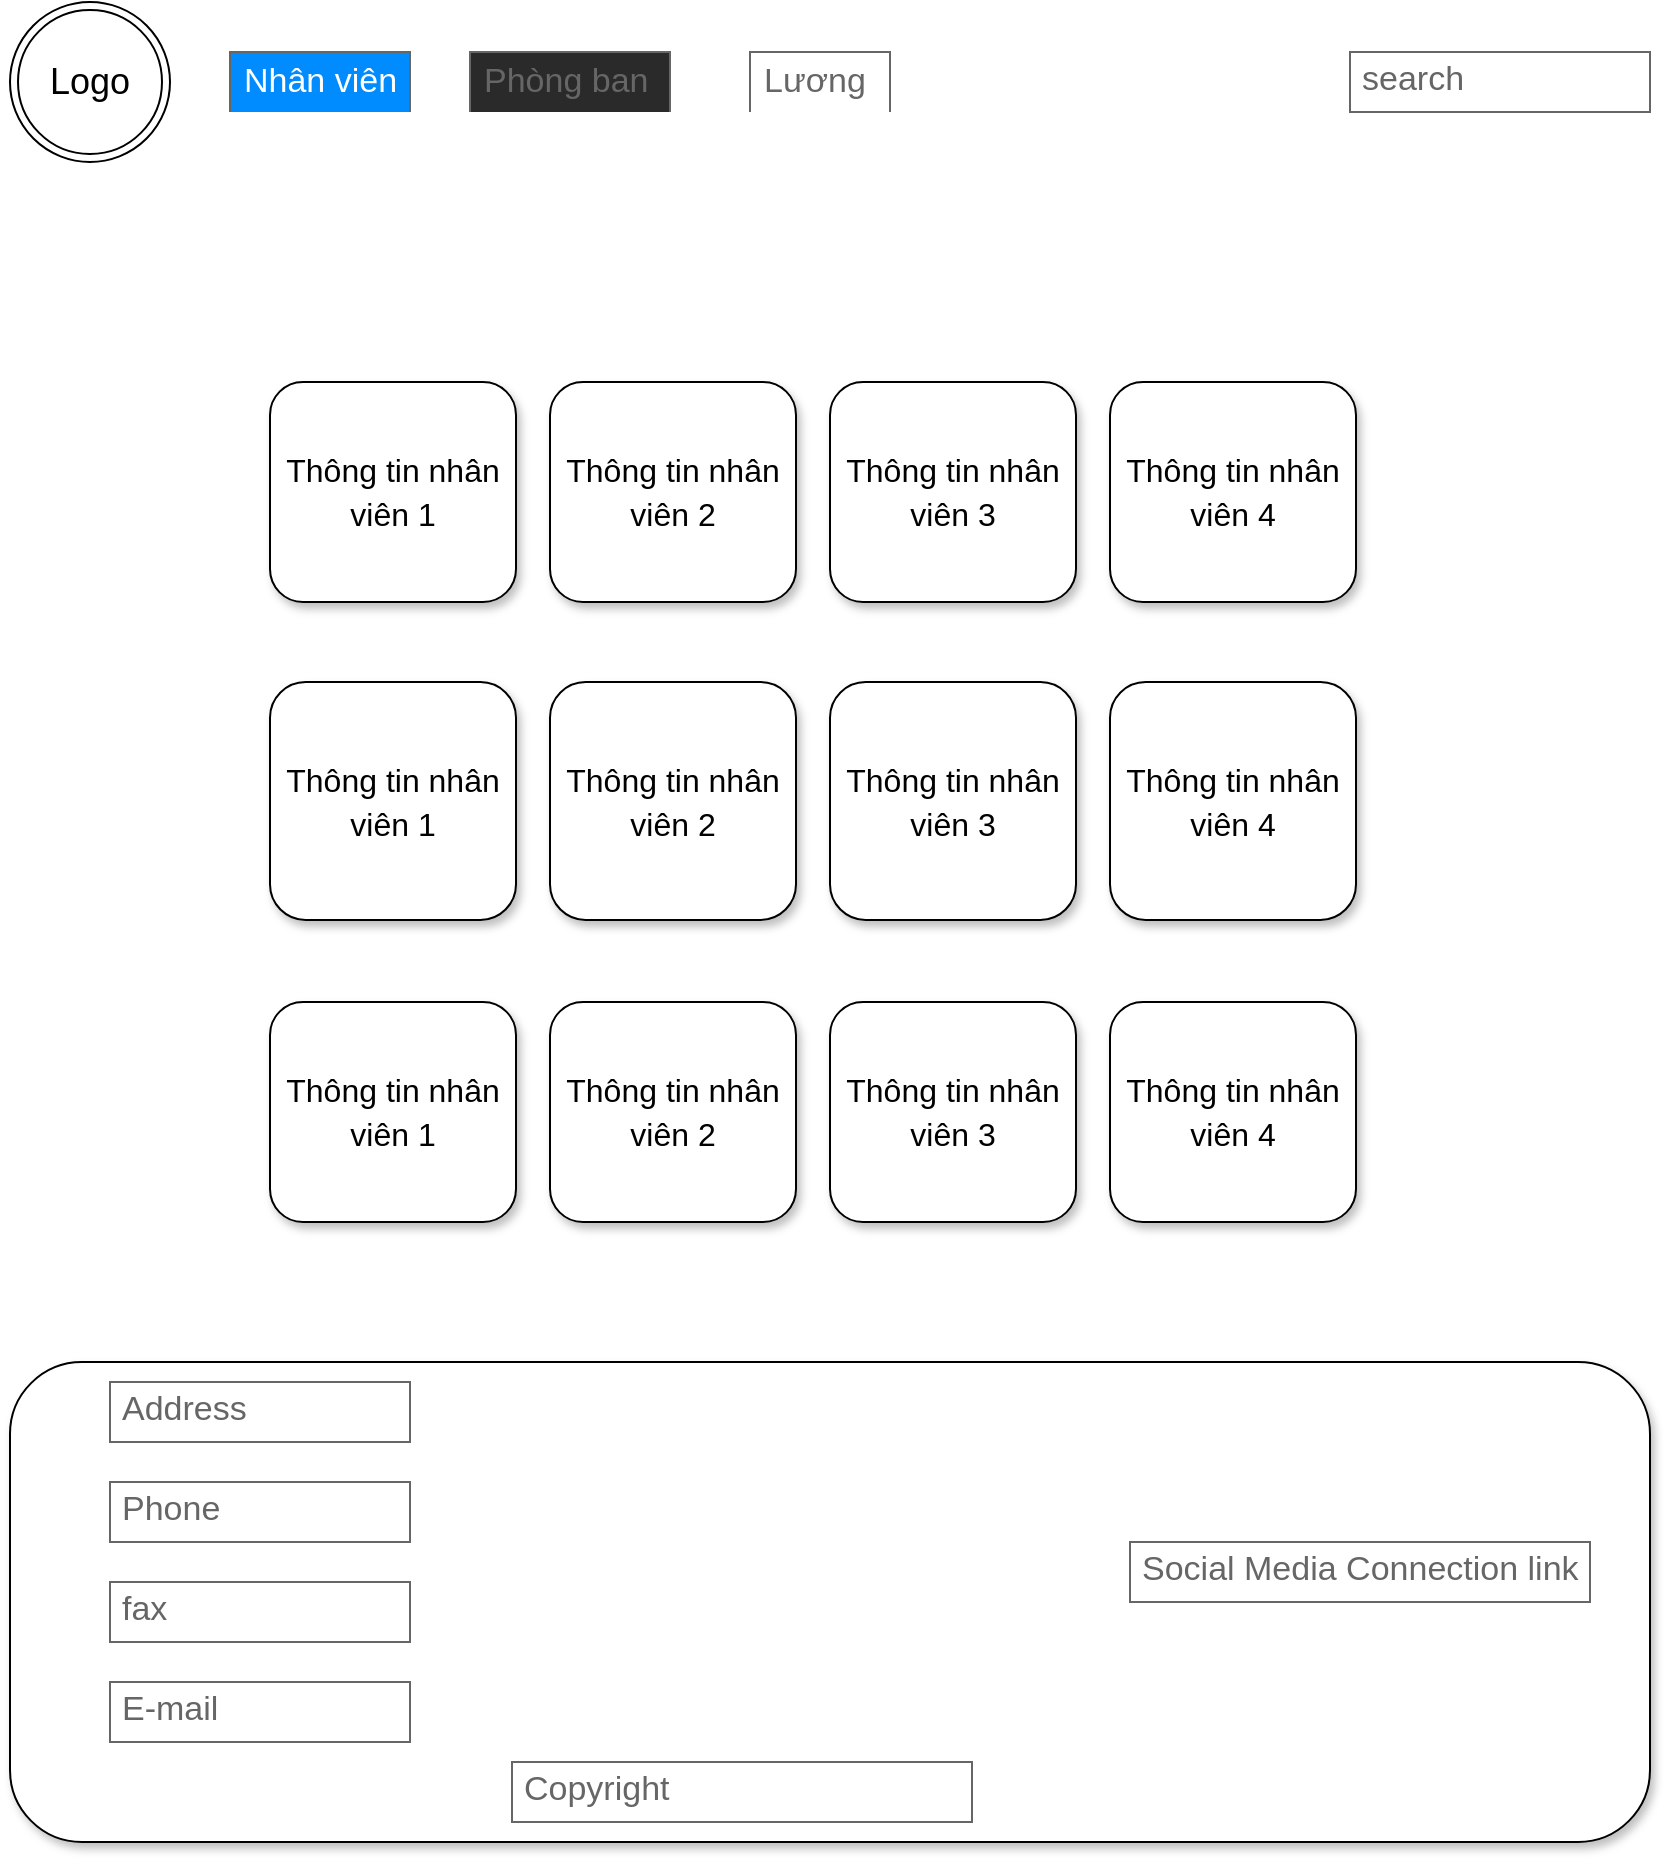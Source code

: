 <mxfile>
    <diagram id="IRkSX6X0YVcaBr5EC7AD" name="Page-1">
        <mxGraphModel dx="525" dy="470" grid="1" gridSize="10" guides="1" tooltips="1" connect="1" arrows="1" fold="1" page="1" pageScale="1" pageWidth="850" pageHeight="1100" math="0" shadow="0">
            <root>
                <mxCell id="0"/>
                <mxCell id="1" parent="0"/>
                <mxCell id="3" value="&lt;font style=&quot;font-size: 18px&quot;&gt;Logo&lt;/font&gt;" style="ellipse;shape=doubleEllipse;whiteSpace=wrap;html=1;aspect=fixed;" parent="1" vertex="1">
                    <mxGeometry x="20" y="30" width="80" height="80" as="geometry"/>
                </mxCell>
                <mxCell id="11" value="Layer 1" style="strokeWidth=1;shadow=0;dashed=0;align=center;html=1;shape=mxgraph.mockup.navigation.anchor;fontSize=17;fontColor=#FFFFFF;fontStyle=1;strokeColor=#FFFFFF;" parent="1" vertex="1">
                    <mxGeometry x="50" y="130" width="60" height="30" as="geometry"/>
                </mxCell>
                <mxCell id="18" value="search" style="strokeWidth=1;shadow=0;dashed=0;align=center;html=1;shape=mxgraph.mockup.text.textBox;fontColor=#666666;align=left;fontSize=17;spacingLeft=4;spacingTop=-3;strokeColor=#666666;mainText=" parent="1" vertex="1">
                    <mxGeometry x="690" y="55" width="150" height="30" as="geometry"/>
                </mxCell>
                <mxCell id="19" value="&lt;font size=&quot;3&quot;&gt;Thông tin nhân viên 1&lt;/font&gt;" style="rounded=1;whiteSpace=wrap;html=1;fontSize=18;shadow=1;" parent="1" vertex="1">
                    <mxGeometry x="150" y="220" width="123" height="110" as="geometry"/>
                </mxCell>
                <mxCell id="20" value="&lt;font size=&quot;3&quot;&gt;Thông tin nhân viên 2&lt;/font&gt;" style="rounded=1;whiteSpace=wrap;html=1;fontSize=18;shadow=1;" parent="1" vertex="1">
                    <mxGeometry x="290" y="220" width="123" height="110" as="geometry"/>
                </mxCell>
                <mxCell id="21" value="&lt;font size=&quot;3&quot;&gt;Thông tin nhân viên 3&lt;/font&gt;" style="rounded=1;whiteSpace=wrap;html=1;fontSize=18;shadow=1;" parent="1" vertex="1">
                    <mxGeometry x="430" y="220" width="123" height="110" as="geometry"/>
                </mxCell>
                <mxCell id="22" value="&lt;font size=&quot;3&quot;&gt;Thông tin nhân viên 4&lt;/font&gt;" style="rounded=1;whiteSpace=wrap;html=1;fontSize=18;shadow=1;" parent="1" vertex="1">
                    <mxGeometry x="570" y="220" width="123" height="110" as="geometry"/>
                </mxCell>
                <mxCell id="23" value="&lt;font size=&quot;3&quot;&gt;Thông tin nhân viên 1&lt;/font&gt;" style="rounded=1;whiteSpace=wrap;html=1;fontSize=18;shadow=1;" parent="1" vertex="1">
                    <mxGeometry x="150" y="370" width="123" height="119" as="geometry"/>
                </mxCell>
                <mxCell id="24" value="&lt;font size=&quot;3&quot;&gt;Thông tin nhân viên 2&lt;/font&gt;" style="rounded=1;whiteSpace=wrap;html=1;fontSize=18;shadow=1;" parent="1" vertex="1">
                    <mxGeometry x="290" y="370" width="123" height="119" as="geometry"/>
                </mxCell>
                <mxCell id="25" value="&lt;font size=&quot;3&quot;&gt;Thông tin nhân viên 3&lt;/font&gt;" style="rounded=1;whiteSpace=wrap;html=1;fontSize=18;shadow=1;" parent="1" vertex="1">
                    <mxGeometry x="430" y="370" width="123" height="119" as="geometry"/>
                </mxCell>
                <mxCell id="26" value="&lt;font size=&quot;3&quot;&gt;Thông tin nhân viên 4&lt;/font&gt;" style="rounded=1;whiteSpace=wrap;html=1;fontSize=18;shadow=1;" parent="1" vertex="1">
                    <mxGeometry x="570" y="370" width="123" height="119" as="geometry"/>
                </mxCell>
                <mxCell id="27" value="&lt;font size=&quot;3&quot;&gt;Thông tin nhân viên 1&lt;/font&gt;" style="rounded=1;whiteSpace=wrap;html=1;fontSize=18;shadow=1;" parent="1" vertex="1">
                    <mxGeometry x="150" y="530" width="123" height="110" as="geometry"/>
                </mxCell>
                <mxCell id="28" value="&lt;font size=&quot;3&quot;&gt;Thông tin nhân viên 2&lt;/font&gt;" style="rounded=1;whiteSpace=wrap;html=1;fontSize=18;shadow=1;" parent="1" vertex="1">
                    <mxGeometry x="290" y="530" width="123" height="110" as="geometry"/>
                </mxCell>
                <mxCell id="29" value="&lt;font size=&quot;3&quot;&gt;Thông tin nhân viên 3&lt;/font&gt;" style="rounded=1;whiteSpace=wrap;html=1;fontSize=18;shadow=1;" parent="1" vertex="1">
                    <mxGeometry x="430" y="530" width="123" height="110" as="geometry"/>
                </mxCell>
                <mxCell id="30" value="&lt;font size=&quot;3&quot;&gt;Thông tin nhân viên 4&lt;/font&gt;" style="rounded=1;whiteSpace=wrap;html=1;fontSize=18;shadow=1;" parent="1" vertex="1">
                    <mxGeometry x="570" y="530" width="123" height="110" as="geometry"/>
                </mxCell>
                <mxCell id="41" value="Nhân viên" style="strokeWidth=1;shadow=0;dashed=0;align=center;html=1;shape=mxgraph.mockup.forms.uRect;fontSize=17;fontColor=#FFFFFF;align=left;spacingLeft=5;strokeColor=#666666;fillColor=#008CFF;" parent="1" vertex="1">
                    <mxGeometry x="130" y="55" width="90" height="30" as="geometry"/>
                </mxCell>
                <mxCell id="42" value="Phòng ban" style="strokeWidth=1;shadow=0;dashed=0;align=center;html=1;shape=mxgraph.mockup.forms.uRect;fontSize=17;fontColor=#666666;align=left;spacingLeft=5;strokeColor=#666666;fillColor=#2A2A2A;" parent="1" vertex="1">
                    <mxGeometry x="250" y="55" width="100" height="30" as="geometry"/>
                </mxCell>
                <mxCell id="43" value="Lương" style="strokeWidth=1;shadow=0;dashed=0;align=center;html=1;shape=mxgraph.mockup.forms.uRect;fontSize=17;fontColor=#666666;align=left;spacingLeft=5;strokeColor=#666666;" parent="1" vertex="1">
                    <mxGeometry x="390" y="55" width="70" height="30" as="geometry"/>
                </mxCell>
                <mxCell id="44" value="" style="rounded=1;whiteSpace=wrap;html=1;shadow=1;align=left;" parent="1" vertex="1">
                    <mxGeometry x="20" y="710" width="820" height="240" as="geometry"/>
                </mxCell>
                <mxCell id="46" value="Address" style="strokeWidth=1;shadow=0;dashed=0;align=center;html=1;shape=mxgraph.mockup.text.textBox;fontColor=#666666;align=left;fontSize=17;spacingLeft=4;spacingTop=-3;strokeColor=#666666;mainText=" parent="1" vertex="1">
                    <mxGeometry x="70" y="720" width="150" height="30" as="geometry"/>
                </mxCell>
                <mxCell id="47" value="Phone" style="strokeWidth=1;shadow=0;dashed=0;align=center;html=1;shape=mxgraph.mockup.text.textBox;fontColor=#666666;align=left;fontSize=17;spacingLeft=4;spacingTop=-3;strokeColor=#666666;mainText=" parent="1" vertex="1">
                    <mxGeometry x="70" y="770" width="150" height="30" as="geometry"/>
                </mxCell>
                <mxCell id="48" value="fax" style="strokeWidth=1;shadow=0;dashed=0;align=center;html=1;shape=mxgraph.mockup.text.textBox;fontColor=#666666;align=left;fontSize=17;spacingLeft=4;spacingTop=-3;strokeColor=#666666;mainText=" parent="1" vertex="1">
                    <mxGeometry x="70" y="820" width="150" height="30" as="geometry"/>
                </mxCell>
                <mxCell id="49" value="E-mail" style="strokeWidth=1;shadow=0;dashed=0;align=center;html=1;shape=mxgraph.mockup.text.textBox;fontColor=#666666;align=left;fontSize=17;spacingLeft=4;spacingTop=-3;strokeColor=#666666;mainText=" parent="1" vertex="1">
                    <mxGeometry x="70" y="870" width="150" height="30" as="geometry"/>
                </mxCell>
                <mxCell id="50" value="Social Media Connection link" style="strokeWidth=1;shadow=0;dashed=0;align=center;html=1;shape=mxgraph.mockup.text.textBox;fontColor=#666666;align=left;fontSize=17;spacingLeft=4;spacingTop=-3;strokeColor=#666666;mainText=" parent="1" vertex="1">
                    <mxGeometry x="580" y="800" width="230" height="30" as="geometry"/>
                </mxCell>
                <mxCell id="51" value="Copyright" style="strokeWidth=1;shadow=0;dashed=0;align=center;html=1;shape=mxgraph.mockup.text.textBox;fontColor=#666666;align=left;fontSize=17;spacingLeft=4;spacingTop=-3;strokeColor=#666666;mainText=" parent="1" vertex="1">
                    <mxGeometry x="271" y="910" width="230" height="30" as="geometry"/>
                </mxCell>
            </root>
        </mxGraphModel>
    </diagram>
    <diagram id="MnFbvv2JnKAPpsol9NiM" name="Page-2">
        <mxGraphModel dx="525" dy="470" grid="1" gridSize="10" guides="1" tooltips="1" connect="1" arrows="1" fold="1" page="1" pageScale="1" pageWidth="850" pageHeight="1100" math="0" shadow="0">
            <root>
                <mxCell id="FQErNLxNo2twsm63ayQb-0"/>
                <mxCell id="FQErNLxNo2twsm63ayQb-1" parent="FQErNLxNo2twsm63ayQb-0"/>
                <mxCell id="3SDaobRahQC4BxRN5lst-0" value="&lt;font style=&quot;font-size: 18px&quot;&gt;Logo&lt;/font&gt;" style="ellipse;shape=doubleEllipse;whiteSpace=wrap;html=1;aspect=fixed;" parent="FQErNLxNo2twsm63ayQb-1" vertex="1">
                    <mxGeometry x="20" y="30" width="80" height="80" as="geometry"/>
                </mxCell>
                <mxCell id="3SDaobRahQC4BxRN5lst-8" value="search" style="strokeWidth=1;shadow=0;dashed=0;align=center;html=1;shape=mxgraph.mockup.text.textBox;fontColor=#666666;align=left;fontSize=17;spacingLeft=4;spacingTop=-3;strokeColor=#666666;mainText=" parent="FQErNLxNo2twsm63ayQb-1" vertex="1">
                    <mxGeometry x="680" y="55" width="150" height="30" as="geometry"/>
                </mxCell>
                <mxCell id="3SDaobRahQC4BxRN5lst-21" value="Nhân viên" style="strokeWidth=1;shadow=0;dashed=0;align=center;html=1;shape=mxgraph.mockup.forms.uRect;fontSize=17;fontColor=#666666;align=left;spacingLeft=5;strokeColor=#666666;" parent="FQErNLxNo2twsm63ayQb-1" vertex="1">
                    <mxGeometry x="130" y="55" width="90" height="30" as="geometry"/>
                </mxCell>
                <mxCell id="3SDaobRahQC4BxRN5lst-22" value="Phòng ban" style="strokeWidth=1;shadow=0;dashed=0;align=center;html=1;shape=mxgraph.mockup.forms.uRect;fontSize=17;fontColor=#ffffff;align=left;spacingLeft=5;strokeColor=#008cff;fillColor=#008CFF;" parent="FQErNLxNo2twsm63ayQb-1" vertex="1">
                    <mxGeometry x="250" y="55" width="100" height="30" as="geometry"/>
                </mxCell>
                <mxCell id="3SDaobRahQC4BxRN5lst-23" value="Lương" style="strokeWidth=1;shadow=0;dashed=0;align=center;html=1;shape=mxgraph.mockup.forms.uRect;fontSize=17;fontColor=#666666;align=left;spacingLeft=5;strokeColor=#666666;" parent="FQErNLxNo2twsm63ayQb-1" vertex="1">
                    <mxGeometry x="390" y="55" width="70" height="30" as="geometry"/>
                </mxCell>
                <mxCell id="3SDaobRahQC4BxRN5lst-24" value="" style="rounded=1;whiteSpace=wrap;html=1;shadow=1;align=left;" parent="FQErNLxNo2twsm63ayQb-1" vertex="1">
                    <mxGeometry x="20" y="490" width="820" height="240" as="geometry"/>
                </mxCell>
                <mxCell id="3SDaobRahQC4BxRN5lst-25" value="Address" style="strokeWidth=1;shadow=0;dashed=0;align=center;html=1;shape=mxgraph.mockup.text.textBox;fontColor=#666666;align=left;fontSize=17;spacingLeft=4;spacingTop=-3;strokeColor=#666666;mainText=" parent="FQErNLxNo2twsm63ayQb-1" vertex="1">
                    <mxGeometry x="70" y="500" width="150" height="30" as="geometry"/>
                </mxCell>
                <mxCell id="3SDaobRahQC4BxRN5lst-26" value="Phone" style="strokeWidth=1;shadow=0;dashed=0;align=center;html=1;shape=mxgraph.mockup.text.textBox;fontColor=#666666;align=left;fontSize=17;spacingLeft=4;spacingTop=-3;strokeColor=#666666;mainText=" parent="FQErNLxNo2twsm63ayQb-1" vertex="1">
                    <mxGeometry x="70" y="550" width="150" height="30" as="geometry"/>
                </mxCell>
                <mxCell id="3SDaobRahQC4BxRN5lst-27" value="fax" style="strokeWidth=1;shadow=0;dashed=0;align=center;html=1;shape=mxgraph.mockup.text.textBox;fontColor=#666666;align=left;fontSize=17;spacingLeft=4;spacingTop=-3;strokeColor=#666666;mainText=" parent="FQErNLxNo2twsm63ayQb-1" vertex="1">
                    <mxGeometry x="70" y="600" width="150" height="30" as="geometry"/>
                </mxCell>
                <mxCell id="3SDaobRahQC4BxRN5lst-28" value="E-mail" style="strokeWidth=1;shadow=0;dashed=0;align=center;html=1;shape=mxgraph.mockup.text.textBox;fontColor=#666666;align=left;fontSize=17;spacingLeft=4;spacingTop=-3;strokeColor=#666666;mainText=" parent="FQErNLxNo2twsm63ayQb-1" vertex="1">
                    <mxGeometry x="70" y="650" width="150" height="30" as="geometry"/>
                </mxCell>
                <mxCell id="3SDaobRahQC4BxRN5lst-29" value="Social Media Connection link" style="strokeWidth=1;shadow=0;dashed=0;align=center;html=1;shape=mxgraph.mockup.text.textBox;fontColor=#666666;align=left;fontSize=17;spacingLeft=4;spacingTop=-3;strokeColor=#666666;mainText=" parent="FQErNLxNo2twsm63ayQb-1" vertex="1">
                    <mxGeometry x="550" y="580" width="230" height="30" as="geometry"/>
                </mxCell>
                <mxCell id="3SDaobRahQC4BxRN5lst-30" value="Copyright" style="strokeWidth=1;shadow=0;dashed=0;align=center;html=1;shape=mxgraph.mockup.text.textBox;fontColor=#666666;align=left;fontSize=17;spacingLeft=4;spacingTop=-3;strokeColor=#666666;mainText=" parent="FQErNLxNo2twsm63ayQb-1" vertex="1">
                    <mxGeometry x="261" y="690" width="230" height="30" as="geometry"/>
                </mxCell>
                <mxCell id="3SDaobRahQC4BxRN5lst-31" value="" style="rounded=0;whiteSpace=wrap;html=1;shadow=1;" parent="FQErNLxNo2twsm63ayQb-1" vertex="1">
                    <mxGeometry x="20" y="190" width="264" height="100" as="geometry"/>
                </mxCell>
                <mxCell id="3SDaobRahQC4BxRN5lst-32" value="" style="rounded=0;whiteSpace=wrap;html=1;shadow=1;" parent="FQErNLxNo2twsm63ayQb-1" vertex="1">
                    <mxGeometry x="300" y="190" width="264" height="100" as="geometry"/>
                </mxCell>
                <mxCell id="3SDaobRahQC4BxRN5lst-33" value="" style="rounded=0;whiteSpace=wrap;html=1;shadow=1;" parent="FQErNLxNo2twsm63ayQb-1" vertex="1">
                    <mxGeometry x="580" y="190" width="264" height="100" as="geometry"/>
                </mxCell>
                <mxCell id="3SDaobRahQC4BxRN5lst-34" value="" style="rounded=0;whiteSpace=wrap;html=1;shadow=1;" parent="FQErNLxNo2twsm63ayQb-1" vertex="1">
                    <mxGeometry x="20" y="320" width="264" height="100" as="geometry"/>
                </mxCell>
                <mxCell id="3SDaobRahQC4BxRN5lst-35" value="" style="rounded=0;whiteSpace=wrap;html=1;shadow=1;" parent="FQErNLxNo2twsm63ayQb-1" vertex="1">
                    <mxGeometry x="300" y="320" width="264" height="100" as="geometry"/>
                </mxCell>
                <mxCell id="3SDaobRahQC4BxRN5lst-36" value="Phòng Ban 1" style="strokeWidth=1;shadow=0;dashed=0;align=center;html=1;shape=mxgraph.mockup.text.textBox;fontColor=#FFFFFF;align=left;fontSize=17;spacingLeft=4;spacingTop=-3;strokeColor=#666666;mainText=" parent="FQErNLxNo2twsm63ayQb-1" vertex="1">
                    <mxGeometry x="30" y="200" width="150" height="30" as="geometry"/>
                </mxCell>
                <mxCell id="3SDaobRahQC4BxRN5lst-37" value="số lượng nhân viên" style="strokeWidth=1;shadow=0;dashed=0;align=center;html=1;shape=mxgraph.mockup.text.textBox;fontColor=#FFFFFF;align=left;fontSize=17;spacingLeft=4;spacingTop=-3;strokeColor=#666666;mainText=" parent="FQErNLxNo2twsm63ayQb-1" vertex="1">
                    <mxGeometry x="120" y="260" width="157" height="20" as="geometry"/>
                </mxCell>
                <mxCell id="3SDaobRahQC4BxRN5lst-38" value="Phòng Ban 2" style="strokeWidth=1;shadow=0;dashed=0;align=center;html=1;shape=mxgraph.mockup.text.textBox;fontColor=#FFFFFF;align=left;fontSize=17;spacingLeft=4;spacingTop=-3;strokeColor=#666666;mainText=" parent="FQErNLxNo2twsm63ayQb-1" vertex="1">
                    <mxGeometry x="310" y="200" width="150" height="30" as="geometry"/>
                </mxCell>
                <mxCell id="3SDaobRahQC4BxRN5lst-39" value="số lượng nhân viên" style="strokeWidth=1;shadow=0;dashed=0;align=center;html=1;shape=mxgraph.mockup.text.textBox;fontColor=#FFFFFF;align=left;fontSize=17;spacingLeft=4;spacingTop=-3;strokeColor=#666666;mainText=" parent="FQErNLxNo2twsm63ayQb-1" vertex="1">
                    <mxGeometry x="400" y="260" width="157" height="20" as="geometry"/>
                </mxCell>
                <mxCell id="3SDaobRahQC4BxRN5lst-40" value="Phòng Ban 3" style="strokeWidth=1;shadow=0;dashed=0;align=center;html=1;shape=mxgraph.mockup.text.textBox;fontColor=#FFFFFF;align=left;fontSize=17;spacingLeft=4;spacingTop=-3;strokeColor=#666666;mainText=" parent="FQErNLxNo2twsm63ayQb-1" vertex="1">
                    <mxGeometry x="590" y="200" width="150" height="30" as="geometry"/>
                </mxCell>
                <mxCell id="3SDaobRahQC4BxRN5lst-41" value="số lượng nhân viên" style="strokeWidth=1;shadow=0;dashed=0;align=center;html=1;shape=mxgraph.mockup.text.textBox;fontColor=#FFFFFF;align=left;fontSize=17;spacingLeft=4;spacingTop=-3;strokeColor=#666666;mainText=" parent="FQErNLxNo2twsm63ayQb-1" vertex="1">
                    <mxGeometry x="680" y="260" width="157" height="20" as="geometry"/>
                </mxCell>
                <mxCell id="3SDaobRahQC4BxRN5lst-42" value="Phòng Ban 4" style="strokeWidth=1;shadow=0;dashed=0;align=center;html=1;shape=mxgraph.mockup.text.textBox;fontColor=#FFFFFF;align=left;fontSize=17;spacingLeft=4;spacingTop=-3;strokeColor=#666666;mainText=" parent="FQErNLxNo2twsm63ayQb-1" vertex="1">
                    <mxGeometry x="30" y="330" width="150" height="30" as="geometry"/>
                </mxCell>
                <mxCell id="3SDaobRahQC4BxRN5lst-43" value="số lượng nhân viên" style="strokeWidth=1;shadow=0;dashed=0;align=center;html=1;shape=mxgraph.mockup.text.textBox;fontColor=#FFFFFF;align=left;fontSize=17;spacingLeft=4;spacingTop=-3;strokeColor=#666666;mainText=" parent="FQErNLxNo2twsm63ayQb-1" vertex="1">
                    <mxGeometry x="120" y="390" width="157" height="20" as="geometry"/>
                </mxCell>
                <mxCell id="3SDaobRahQC4BxRN5lst-44" value="Phòng Ban 5" style="strokeWidth=1;shadow=0;dashed=0;align=center;html=1;shape=mxgraph.mockup.text.textBox;fontColor=#FFFFFF;align=left;fontSize=17;spacingLeft=4;spacingTop=-3;strokeColor=#666666;mainText=" parent="FQErNLxNo2twsm63ayQb-1" vertex="1">
                    <mxGeometry x="310" y="330" width="150" height="30" as="geometry"/>
                </mxCell>
                <mxCell id="3SDaobRahQC4BxRN5lst-45" value="số lượng nhân viên" style="strokeWidth=1;shadow=0;dashed=0;align=center;html=1;shape=mxgraph.mockup.text.textBox;fontColor=#FFFFFF;align=left;fontSize=17;spacingLeft=4;spacingTop=-3;strokeColor=#666666;mainText=" parent="FQErNLxNo2twsm63ayQb-1" vertex="1">
                    <mxGeometry x="400" y="390" width="157" height="20" as="geometry"/>
                </mxCell>
                <mxCell id="fdKU-VGY-gWhFAGD0-FP-0" value="Layer 2" style="strokeWidth=1;shadow=0;dashed=0;align=center;html=1;shape=mxgraph.mockup.navigation.anchor;fontSize=17;fontColor=#FFFFFF;fontStyle=1;" vertex="1" parent="FQErNLxNo2twsm63ayQb-1">
                    <mxGeometry x="50" y="130" width="60" height="30" as="geometry"/>
                </mxCell>
            </root>
        </mxGraphModel>
    </diagram>
    <diagram id="wrO1b1brL6sHxW8nKKyQ" name="Page-3">
        <mxGraphModel dx="525" dy="470" grid="1" gridSize="10" guides="1" tooltips="1" connect="1" arrows="1" fold="1" page="1" pageScale="1" pageWidth="850" pageHeight="1100" math="0" shadow="0">
            <root>
                <mxCell id="JEeqjWMLO5QnLcT2el9e-0"/>
                <mxCell id="JEeqjWMLO5QnLcT2el9e-1" parent="JEeqjWMLO5QnLcT2el9e-0"/>
                <mxCell id="NixI-MegJ4piUHiEKuno-0" value="&lt;font style=&quot;font-size: 18px&quot;&gt;Logo&lt;/font&gt;" style="ellipse;shape=doubleEllipse;whiteSpace=wrap;html=1;aspect=fixed;" parent="JEeqjWMLO5QnLcT2el9e-1" vertex="1">
                    <mxGeometry x="20" y="30" width="80" height="80" as="geometry"/>
                </mxCell>
                <mxCell id="NixI-MegJ4piUHiEKuno-1" value="search" style="strokeWidth=1;shadow=0;dashed=0;align=center;html=1;shape=mxgraph.mockup.text.textBox;fontColor=#666666;align=left;fontSize=17;spacingLeft=4;spacingTop=-3;strokeColor=#666666;mainText=" parent="JEeqjWMLO5QnLcT2el9e-1" vertex="1">
                    <mxGeometry x="680" y="55" width="150" height="30" as="geometry"/>
                </mxCell>
                <mxCell id="NixI-MegJ4piUHiEKuno-2" value="Nhân viên" style="strokeWidth=1;shadow=0;dashed=0;align=center;html=1;shape=mxgraph.mockup.forms.uRect;fontSize=17;fontColor=#666666;align=left;spacingLeft=5;strokeColor=#666666;fillColor=#2A2A2A;" parent="JEeqjWMLO5QnLcT2el9e-1" vertex="1">
                    <mxGeometry x="130" y="55" width="90" height="30" as="geometry"/>
                </mxCell>
                <mxCell id="NixI-MegJ4piUHiEKuno-3" value="Phòng ban" style="strokeWidth=1;shadow=0;dashed=0;align=center;html=1;shape=mxgraph.mockup.forms.uRect;fontSize=17;fontColor=#666666;align=left;spacingLeft=5;strokeColor=#666666;fillColor=#2A2A2A;" parent="JEeqjWMLO5QnLcT2el9e-1" vertex="1">
                    <mxGeometry x="250" y="55" width="100" height="30" as="geometry"/>
                </mxCell>
                <mxCell id="NixI-MegJ4piUHiEKuno-4" value="Lương" style="strokeWidth=1;shadow=0;dashed=0;align=center;html=1;shape=mxgraph.mockup.forms.uRect;fontSize=17;fontColor=#FFFFFF;align=left;spacingLeft=5;strokeColor=#666666;fillColor=#008CFF;" parent="JEeqjWMLO5QnLcT2el9e-1" vertex="1">
                    <mxGeometry x="390" y="55" width="70" height="30" as="geometry"/>
                </mxCell>
                <mxCell id="NixI-MegJ4piUHiEKuno-5" value="" style="rounded=1;whiteSpace=wrap;html=1;shadow=1;align=left;" parent="JEeqjWMLO5QnLcT2el9e-1" vertex="1">
                    <mxGeometry x="20" y="850" width="820" height="240" as="geometry"/>
                </mxCell>
                <mxCell id="NixI-MegJ4piUHiEKuno-6" value="Address" style="strokeWidth=1;shadow=0;dashed=0;align=center;html=1;shape=mxgraph.mockup.text.textBox;fontColor=#666666;align=left;fontSize=17;spacingLeft=4;spacingTop=-3;strokeColor=#666666;mainText=" parent="JEeqjWMLO5QnLcT2el9e-1" vertex="1">
                    <mxGeometry x="70" y="860" width="150" height="30" as="geometry"/>
                </mxCell>
                <mxCell id="NixI-MegJ4piUHiEKuno-7" value="Phone" style="strokeWidth=1;shadow=0;dashed=0;align=center;html=1;shape=mxgraph.mockup.text.textBox;fontColor=#666666;align=left;fontSize=17;spacingLeft=4;spacingTop=-3;strokeColor=#666666;mainText=" parent="JEeqjWMLO5QnLcT2el9e-1" vertex="1">
                    <mxGeometry x="70" y="910" width="150" height="30" as="geometry"/>
                </mxCell>
                <mxCell id="NixI-MegJ4piUHiEKuno-8" value="fax" style="strokeWidth=1;shadow=0;dashed=0;align=center;html=1;shape=mxgraph.mockup.text.textBox;fontColor=#666666;align=left;fontSize=17;spacingLeft=4;spacingTop=-3;strokeColor=#666666;mainText=" parent="JEeqjWMLO5QnLcT2el9e-1" vertex="1">
                    <mxGeometry x="70" y="960" width="150" height="30" as="geometry"/>
                </mxCell>
                <mxCell id="NixI-MegJ4piUHiEKuno-9" value="E-mail" style="strokeWidth=1;shadow=0;dashed=0;align=center;html=1;shape=mxgraph.mockup.text.textBox;fontColor=#666666;align=left;fontSize=17;spacingLeft=4;spacingTop=-3;strokeColor=#666666;mainText=" parent="JEeqjWMLO5QnLcT2el9e-1" vertex="1">
                    <mxGeometry x="70" y="1010" width="150" height="30" as="geometry"/>
                </mxCell>
                <mxCell id="NixI-MegJ4piUHiEKuno-10" value="Social Media Connection link" style="strokeWidth=1;shadow=0;dashed=0;align=center;html=1;shape=mxgraph.mockup.text.textBox;fontColor=#666666;align=left;fontSize=17;spacingLeft=4;spacingTop=-3;strokeColor=#666666;mainText=" parent="JEeqjWMLO5QnLcT2el9e-1" vertex="1">
                    <mxGeometry x="550" y="940" width="230" height="30" as="geometry"/>
                </mxCell>
                <mxCell id="NixI-MegJ4piUHiEKuno-11" value="Copyright" style="strokeWidth=1;shadow=0;dashed=0;align=center;html=1;shape=mxgraph.mockup.text.textBox;fontColor=#666666;align=left;fontSize=17;spacingLeft=4;spacingTop=-3;strokeColor=#666666;mainText=" parent="JEeqjWMLO5QnLcT2el9e-1" vertex="1">
                    <mxGeometry x="261" y="1050" width="230" height="30" as="geometry"/>
                </mxCell>
                <mxCell id="NixI-MegJ4piUHiEKuno-29" value="" style="rounded=0;whiteSpace=wrap;html=1;shadow=1;fontColor=#FFFFFF;strokeColor=#FFFFFF;fillColor=none;" parent="JEeqjWMLO5QnLcT2el9e-1" vertex="1">
                    <mxGeometry x="60" y="190" width="220" height="280" as="geometry"/>
                </mxCell>
                <mxCell id="NixI-MegJ4piUHiEKuno-30" value="Tên NV 1" style="strokeWidth=1;shadow=0;dashed=0;align=center;html=1;shape=mxgraph.mockup.text.textBox;fontColor=#FFFFFF;align=left;fontSize=17;spacingLeft=4;spacingTop=-3;strokeColor=#666666;mainText=;fillColor=none;" parent="JEeqjWMLO5QnLcT2el9e-1" vertex="1">
                    <mxGeometry x="100" y="210" width="150" height="30" as="geometry"/>
                </mxCell>
                <mxCell id="NixI-MegJ4piUHiEKuno-31" value="Mã NV" style="strokeWidth=1;shadow=0;dashed=0;align=center;html=1;shape=mxgraph.mockup.text.textBox;fontColor=#FFFFFF;align=left;fontSize=17;spacingLeft=4;spacingTop=-3;strokeColor=#666666;mainText=;fillColor=none;" parent="JEeqjWMLO5QnLcT2el9e-1" vertex="1">
                    <mxGeometry x="100" y="260" width="150" height="30" as="geometry"/>
                </mxCell>
                <mxCell id="NixI-MegJ4piUHiEKuno-32" value="hệ số lương" style="strokeWidth=1;shadow=0;dashed=0;align=center;html=1;shape=mxgraph.mockup.text.textBox;fontColor=#FFFFFF;align=left;fontSize=17;spacingLeft=4;spacingTop=-3;strokeColor=#666666;mainText=;fillColor=none;" parent="JEeqjWMLO5QnLcT2el9e-1" vertex="1">
                    <mxGeometry x="100" y="310" width="150" height="30" as="geometry"/>
                </mxCell>
                <mxCell id="NixI-MegJ4piUHiEKuno-33" value="số giờ làm thêm" style="strokeWidth=1;shadow=0;dashed=0;align=center;html=1;shape=mxgraph.mockup.text.textBox;fontColor=#FFFFFF;align=left;fontSize=17;spacingLeft=4;spacingTop=-3;strokeColor=#666666;mainText=;fillColor=none;" parent="JEeqjWMLO5QnLcT2el9e-1" vertex="1">
                    <mxGeometry x="100" y="360" width="150" height="30" as="geometry"/>
                </mxCell>
                <mxCell id="NixI-MegJ4piUHiEKuno-34" value="" style="verticalLabelPosition=bottom;shadow=0;dashed=0;align=center;html=1;verticalAlign=top;strokeWidth=1;shape=mxgraph.mockup.markup.line;strokeColor=#999999;fontColor=#FFFFFF;fillColor=none;" parent="JEeqjWMLO5QnLcT2el9e-1" vertex="1">
                    <mxGeometry x="60" y="410" width="220" height="20" as="geometry"/>
                </mxCell>
                <mxCell id="NixI-MegJ4piUHiEKuno-35" value="Lương" style="strokeWidth=1;shadow=0;dashed=0;align=center;html=1;shape=mxgraph.mockup.text.textBox;fontColor=#FFFFFF;align=left;fontSize=17;spacingLeft=4;spacingTop=-3;strokeColor=#666666;mainText=;fillColor=none;" parent="JEeqjWMLO5QnLcT2el9e-1" vertex="1">
                    <mxGeometry x="100" y="430" width="150" height="30" as="geometry"/>
                </mxCell>
                <mxCell id="NixI-MegJ4piUHiEKuno-36" value="" style="rounded=0;whiteSpace=wrap;html=1;shadow=1;fontColor=#FFFFFF;strokeColor=#FFFFFF;fillColor=none;" parent="JEeqjWMLO5QnLcT2el9e-1" vertex="1">
                    <mxGeometry x="320" y="190" width="220" height="280" as="geometry"/>
                </mxCell>
                <mxCell id="NixI-MegJ4piUHiEKuno-37" value="Tên NV 1" style="strokeWidth=1;shadow=0;dashed=0;align=center;html=1;shape=mxgraph.mockup.text.textBox;fontColor=#FFFFFF;align=left;fontSize=17;spacingLeft=4;spacingTop=-3;strokeColor=#666666;mainText=;fillColor=none;" parent="JEeqjWMLO5QnLcT2el9e-1" vertex="1">
                    <mxGeometry x="360" y="210" width="150" height="30" as="geometry"/>
                </mxCell>
                <mxCell id="NixI-MegJ4piUHiEKuno-38" value="Mã NV" style="strokeWidth=1;shadow=0;dashed=0;align=center;html=1;shape=mxgraph.mockup.text.textBox;fontColor=#FFFFFF;align=left;fontSize=17;spacingLeft=4;spacingTop=-3;strokeColor=#666666;mainText=;fillColor=none;" parent="JEeqjWMLO5QnLcT2el9e-1" vertex="1">
                    <mxGeometry x="360" y="260" width="150" height="30" as="geometry"/>
                </mxCell>
                <mxCell id="NixI-MegJ4piUHiEKuno-39" value="hệ số lương" style="strokeWidth=1;shadow=0;dashed=0;align=center;html=1;shape=mxgraph.mockup.text.textBox;fontColor=#FFFFFF;align=left;fontSize=17;spacingLeft=4;spacingTop=-3;strokeColor=#666666;mainText=;fillColor=none;" parent="JEeqjWMLO5QnLcT2el9e-1" vertex="1">
                    <mxGeometry x="360" y="310" width="150" height="30" as="geometry"/>
                </mxCell>
                <mxCell id="NixI-MegJ4piUHiEKuno-40" value="số giờ làm thêm" style="strokeWidth=1;shadow=0;dashed=0;align=center;html=1;shape=mxgraph.mockup.text.textBox;fontColor=#FFFFFF;align=left;fontSize=17;spacingLeft=4;spacingTop=-3;strokeColor=#666666;mainText=;fillColor=none;" parent="JEeqjWMLO5QnLcT2el9e-1" vertex="1">
                    <mxGeometry x="360" y="360" width="150" height="30" as="geometry"/>
                </mxCell>
                <mxCell id="NixI-MegJ4piUHiEKuno-41" value="" style="verticalLabelPosition=bottom;shadow=0;dashed=0;align=center;html=1;verticalAlign=top;strokeWidth=1;shape=mxgraph.mockup.markup.line;strokeColor=#999999;fontColor=#FFFFFF;fillColor=none;" parent="JEeqjWMLO5QnLcT2el9e-1" vertex="1">
                    <mxGeometry x="320" y="410" width="220" height="20" as="geometry"/>
                </mxCell>
                <mxCell id="NixI-MegJ4piUHiEKuno-42" value="Lương" style="strokeWidth=1;shadow=0;dashed=0;align=center;html=1;shape=mxgraph.mockup.text.textBox;fontColor=#FFFFFF;align=left;fontSize=17;spacingLeft=4;spacingTop=-3;strokeColor=#666666;mainText=;fillColor=none;" parent="JEeqjWMLO5QnLcT2el9e-1" vertex="1">
                    <mxGeometry x="360" y="430" width="150" height="30" as="geometry"/>
                </mxCell>
                <mxCell id="NixI-MegJ4piUHiEKuno-43" value="" style="rounded=0;whiteSpace=wrap;html=1;shadow=1;fontColor=#FFFFFF;strokeColor=#FFFFFF;fillColor=none;" parent="JEeqjWMLO5QnLcT2el9e-1" vertex="1">
                    <mxGeometry x="580" y="190" width="220" height="280" as="geometry"/>
                </mxCell>
                <mxCell id="NixI-MegJ4piUHiEKuno-44" value="Tên NV 1" style="strokeWidth=1;shadow=0;dashed=0;align=center;html=1;shape=mxgraph.mockup.text.textBox;fontColor=#FFFFFF;align=left;fontSize=17;spacingLeft=4;spacingTop=-3;strokeColor=#666666;mainText=;fillColor=none;" parent="JEeqjWMLO5QnLcT2el9e-1" vertex="1">
                    <mxGeometry x="620" y="210" width="150" height="30" as="geometry"/>
                </mxCell>
                <mxCell id="NixI-MegJ4piUHiEKuno-45" value="Mã NV" style="strokeWidth=1;shadow=0;dashed=0;align=center;html=1;shape=mxgraph.mockup.text.textBox;fontColor=#FFFFFF;align=left;fontSize=17;spacingLeft=4;spacingTop=-3;strokeColor=#666666;mainText=;fillColor=none;" parent="JEeqjWMLO5QnLcT2el9e-1" vertex="1">
                    <mxGeometry x="620" y="260" width="150" height="30" as="geometry"/>
                </mxCell>
                <mxCell id="NixI-MegJ4piUHiEKuno-46" value="hệ số lương" style="strokeWidth=1;shadow=0;dashed=0;align=center;html=1;shape=mxgraph.mockup.text.textBox;fontColor=#FFFFFF;align=left;fontSize=17;spacingLeft=4;spacingTop=-3;strokeColor=#666666;mainText=;fillColor=none;" parent="JEeqjWMLO5QnLcT2el9e-1" vertex="1">
                    <mxGeometry x="620" y="310" width="150" height="30" as="geometry"/>
                </mxCell>
                <mxCell id="NixI-MegJ4piUHiEKuno-47" value="số giờ làm thêm" style="strokeWidth=1;shadow=0;dashed=0;align=center;html=1;shape=mxgraph.mockup.text.textBox;fontColor=#FFFFFF;align=left;fontSize=17;spacingLeft=4;spacingTop=-3;strokeColor=#666666;mainText=;fillColor=none;" parent="JEeqjWMLO5QnLcT2el9e-1" vertex="1">
                    <mxGeometry x="620" y="360" width="150" height="30" as="geometry"/>
                </mxCell>
                <mxCell id="NixI-MegJ4piUHiEKuno-48" value="" style="verticalLabelPosition=bottom;shadow=0;dashed=0;align=center;html=1;verticalAlign=top;strokeWidth=1;shape=mxgraph.mockup.markup.line;strokeColor=#999999;fontColor=#FFFFFF;fillColor=none;" parent="JEeqjWMLO5QnLcT2el9e-1" vertex="1">
                    <mxGeometry x="580" y="410" width="220" height="20" as="geometry"/>
                </mxCell>
                <mxCell id="NixI-MegJ4piUHiEKuno-49" value="Lương" style="strokeWidth=1;shadow=0;dashed=0;align=center;html=1;shape=mxgraph.mockup.text.textBox;fontColor=#FFFFFF;align=left;fontSize=17;spacingLeft=4;spacingTop=-3;strokeColor=#666666;mainText=;fillColor=none;" parent="JEeqjWMLO5QnLcT2el9e-1" vertex="1">
                    <mxGeometry x="620" y="430" width="150" height="30" as="geometry"/>
                </mxCell>
                <mxCell id="NixI-MegJ4piUHiEKuno-50" value="" style="rounded=0;whiteSpace=wrap;html=1;shadow=1;fontColor=#FFFFFF;strokeColor=#FFFFFF;fillColor=none;" parent="JEeqjWMLO5QnLcT2el9e-1" vertex="1">
                    <mxGeometry x="60" y="510" width="220" height="280" as="geometry"/>
                </mxCell>
                <mxCell id="NixI-MegJ4piUHiEKuno-51" value="Tên NV 1" style="strokeWidth=1;shadow=0;dashed=0;align=center;html=1;shape=mxgraph.mockup.text.textBox;fontColor=#FFFFFF;align=left;fontSize=17;spacingLeft=4;spacingTop=-3;strokeColor=#666666;mainText=;fillColor=none;" parent="JEeqjWMLO5QnLcT2el9e-1" vertex="1">
                    <mxGeometry x="100" y="530" width="150" height="30" as="geometry"/>
                </mxCell>
                <mxCell id="NixI-MegJ4piUHiEKuno-52" value="Mã NV" style="strokeWidth=1;shadow=0;dashed=0;align=center;html=1;shape=mxgraph.mockup.text.textBox;fontColor=#FFFFFF;align=left;fontSize=17;spacingLeft=4;spacingTop=-3;strokeColor=#666666;mainText=;fillColor=none;" parent="JEeqjWMLO5QnLcT2el9e-1" vertex="1">
                    <mxGeometry x="100" y="580" width="150" height="30" as="geometry"/>
                </mxCell>
                <mxCell id="NixI-MegJ4piUHiEKuno-53" value="hệ số lương" style="strokeWidth=1;shadow=0;dashed=0;align=center;html=1;shape=mxgraph.mockup.text.textBox;fontColor=#FFFFFF;align=left;fontSize=17;spacingLeft=4;spacingTop=-3;strokeColor=#666666;mainText=;fillColor=none;" parent="JEeqjWMLO5QnLcT2el9e-1" vertex="1">
                    <mxGeometry x="100" y="630" width="150" height="30" as="geometry"/>
                </mxCell>
                <mxCell id="NixI-MegJ4piUHiEKuno-54" value="số giờ làm thêm" style="strokeWidth=1;shadow=0;dashed=0;align=center;html=1;shape=mxgraph.mockup.text.textBox;fontColor=#FFFFFF;align=left;fontSize=17;spacingLeft=4;spacingTop=-3;strokeColor=#666666;mainText=;fillColor=none;" parent="JEeqjWMLO5QnLcT2el9e-1" vertex="1">
                    <mxGeometry x="100" y="680" width="150" height="30" as="geometry"/>
                </mxCell>
                <mxCell id="NixI-MegJ4piUHiEKuno-55" value="" style="verticalLabelPosition=bottom;shadow=0;dashed=0;align=center;html=1;verticalAlign=top;strokeWidth=1;shape=mxgraph.mockup.markup.line;strokeColor=#999999;fontColor=#FFFFFF;fillColor=none;" parent="JEeqjWMLO5QnLcT2el9e-1" vertex="1">
                    <mxGeometry x="60" y="730" width="220" height="20" as="geometry"/>
                </mxCell>
                <mxCell id="NixI-MegJ4piUHiEKuno-56" value="Lương" style="strokeWidth=1;shadow=0;dashed=0;align=center;html=1;shape=mxgraph.mockup.text.textBox;fontColor=#FFFFFF;align=left;fontSize=17;spacingLeft=4;spacingTop=-3;strokeColor=#666666;mainText=;fillColor=none;" parent="JEeqjWMLO5QnLcT2el9e-1" vertex="1">
                    <mxGeometry x="100" y="750" width="150" height="30" as="geometry"/>
                </mxCell>
                <mxCell id="NixI-MegJ4piUHiEKuno-57" value="" style="rounded=0;whiteSpace=wrap;html=1;shadow=1;fontColor=#FFFFFF;strokeColor=#FFFFFF;fillColor=none;" parent="JEeqjWMLO5QnLcT2el9e-1" vertex="1">
                    <mxGeometry x="320" y="510" width="220" height="280" as="geometry"/>
                </mxCell>
                <mxCell id="NixI-MegJ4piUHiEKuno-58" value="Tên NV 1" style="strokeWidth=1;shadow=0;dashed=0;align=center;html=1;shape=mxgraph.mockup.text.textBox;fontColor=#FFFFFF;align=left;fontSize=17;spacingLeft=4;spacingTop=-3;strokeColor=#666666;mainText=;fillColor=none;" parent="JEeqjWMLO5QnLcT2el9e-1" vertex="1">
                    <mxGeometry x="360" y="530" width="150" height="30" as="geometry"/>
                </mxCell>
                <mxCell id="NixI-MegJ4piUHiEKuno-59" value="Mã NV" style="strokeWidth=1;shadow=0;dashed=0;align=center;html=1;shape=mxgraph.mockup.text.textBox;fontColor=#FFFFFF;align=left;fontSize=17;spacingLeft=4;spacingTop=-3;strokeColor=#666666;mainText=;fillColor=none;" parent="JEeqjWMLO5QnLcT2el9e-1" vertex="1">
                    <mxGeometry x="360" y="580" width="150" height="30" as="geometry"/>
                </mxCell>
                <mxCell id="NixI-MegJ4piUHiEKuno-60" value="hệ số lương" style="strokeWidth=1;shadow=0;dashed=0;align=center;html=1;shape=mxgraph.mockup.text.textBox;fontColor=#FFFFFF;align=left;fontSize=17;spacingLeft=4;spacingTop=-3;strokeColor=#666666;mainText=;fillColor=none;" parent="JEeqjWMLO5QnLcT2el9e-1" vertex="1">
                    <mxGeometry x="360" y="630" width="150" height="30" as="geometry"/>
                </mxCell>
                <mxCell id="NixI-MegJ4piUHiEKuno-61" value="số giờ làm thêm" style="strokeWidth=1;shadow=0;dashed=0;align=center;html=1;shape=mxgraph.mockup.text.textBox;fontColor=#FFFFFF;align=left;fontSize=17;spacingLeft=4;spacingTop=-3;strokeColor=#666666;mainText=;fillColor=none;" parent="JEeqjWMLO5QnLcT2el9e-1" vertex="1">
                    <mxGeometry x="360" y="680" width="150" height="30" as="geometry"/>
                </mxCell>
                <mxCell id="NixI-MegJ4piUHiEKuno-62" value="" style="verticalLabelPosition=bottom;shadow=0;dashed=0;align=center;html=1;verticalAlign=top;strokeWidth=1;shape=mxgraph.mockup.markup.line;strokeColor=#999999;fontColor=#FFFFFF;fillColor=none;" parent="JEeqjWMLO5QnLcT2el9e-1" vertex="1">
                    <mxGeometry x="320" y="730" width="220" height="20" as="geometry"/>
                </mxCell>
                <mxCell id="NixI-MegJ4piUHiEKuno-63" value="Lương" style="strokeWidth=1;shadow=0;dashed=0;align=center;html=1;shape=mxgraph.mockup.text.textBox;fontColor=#FFFFFF;align=left;fontSize=17;spacingLeft=4;spacingTop=-3;strokeColor=#666666;mainText=;fillColor=none;" parent="JEeqjWMLO5QnLcT2el9e-1" vertex="1">
                    <mxGeometry x="360" y="750" width="150" height="30" as="geometry"/>
                </mxCell>
                <mxCell id="NixI-MegJ4piUHiEKuno-64" value="" style="rounded=0;whiteSpace=wrap;html=1;shadow=1;fontColor=#FFFFFF;strokeColor=#FFFFFF;fillColor=none;" parent="JEeqjWMLO5QnLcT2el9e-1" vertex="1">
                    <mxGeometry x="580" y="510" width="220" height="280" as="geometry"/>
                </mxCell>
                <mxCell id="NixI-MegJ4piUHiEKuno-65" value="Tên NV 1" style="strokeWidth=1;shadow=0;dashed=0;align=center;html=1;shape=mxgraph.mockup.text.textBox;fontColor=#FFFFFF;align=left;fontSize=17;spacingLeft=4;spacingTop=-3;strokeColor=#666666;mainText=;fillColor=none;" parent="JEeqjWMLO5QnLcT2el9e-1" vertex="1">
                    <mxGeometry x="620" y="530" width="150" height="30" as="geometry"/>
                </mxCell>
                <mxCell id="NixI-MegJ4piUHiEKuno-66" value="Mã NV" style="strokeWidth=1;shadow=0;dashed=0;align=center;html=1;shape=mxgraph.mockup.text.textBox;fontColor=#FFFFFF;align=left;fontSize=17;spacingLeft=4;spacingTop=-3;strokeColor=#666666;mainText=;fillColor=none;" parent="JEeqjWMLO5QnLcT2el9e-1" vertex="1">
                    <mxGeometry x="620" y="580" width="150" height="30" as="geometry"/>
                </mxCell>
                <mxCell id="NixI-MegJ4piUHiEKuno-67" value="hệ số lương" style="strokeWidth=1;shadow=0;dashed=0;align=center;html=1;shape=mxgraph.mockup.text.textBox;fontColor=#FFFFFF;align=left;fontSize=17;spacingLeft=4;spacingTop=-3;strokeColor=#666666;mainText=;fillColor=none;" parent="JEeqjWMLO5QnLcT2el9e-1" vertex="1">
                    <mxGeometry x="620" y="630" width="150" height="30" as="geometry"/>
                </mxCell>
                <mxCell id="NixI-MegJ4piUHiEKuno-68" value="số giờ làm thêm" style="strokeWidth=1;shadow=0;dashed=0;align=center;html=1;shape=mxgraph.mockup.text.textBox;fontColor=#FFFFFF;align=left;fontSize=17;spacingLeft=4;spacingTop=-3;strokeColor=#666666;mainText=;fillColor=none;" parent="JEeqjWMLO5QnLcT2el9e-1" vertex="1">
                    <mxGeometry x="620" y="680" width="150" height="30" as="geometry"/>
                </mxCell>
                <mxCell id="NixI-MegJ4piUHiEKuno-69" value="" style="verticalLabelPosition=bottom;shadow=0;dashed=0;align=center;html=1;verticalAlign=top;strokeWidth=1;shape=mxgraph.mockup.markup.line;strokeColor=#999999;fontColor=#FFFFFF;fillColor=none;" parent="JEeqjWMLO5QnLcT2el9e-1" vertex="1">
                    <mxGeometry x="580" y="730" width="220" height="20" as="geometry"/>
                </mxCell>
                <mxCell id="NixI-MegJ4piUHiEKuno-70" value="Lương" style="strokeWidth=1;shadow=0;dashed=0;align=center;html=1;shape=mxgraph.mockup.text.textBox;fontColor=#FFFFFF;align=left;fontSize=17;spacingLeft=4;spacingTop=-3;strokeColor=#666666;mainText=;fillColor=none;" parent="JEeqjWMLO5QnLcT2el9e-1" vertex="1">
                    <mxGeometry x="620" y="750" width="150" height="30" as="geometry"/>
                </mxCell>
                <mxCell id="NixI-MegJ4piUHiEKuno-71" value="Layer 3" style="strokeWidth=1;shadow=0;dashed=0;align=center;html=1;shape=mxgraph.mockup.navigation.anchor;fontSize=17;fontColor=#FFFFFF;fontStyle=1;fillColor=#2A2A2A;" parent="JEeqjWMLO5QnLcT2el9e-1" vertex="1">
                    <mxGeometry x="60" y="130" width="60" height="30" as="geometry"/>
                </mxCell>
            </root>
        </mxGraphModel>
    </diagram>
    <diagram id="zwxWoyCJKAsB7C3HokUC" name="Page-4">
        <mxGraphModel dx="820" dy="470" grid="1" gridSize="10" guides="1" tooltips="1" connect="1" arrows="1" fold="1" page="1" pageScale="1" pageWidth="850" pageHeight="1100" math="0" shadow="0">
            <root>
                <mxCell id="Nsx9tI9gtz3C2Inmpp0F-0"/>
                <mxCell id="Nsx9tI9gtz3C2Inmpp0F-1" parent="Nsx9tI9gtz3C2Inmpp0F-0"/>
                <mxCell id="Uuq-wSCNTxkKJCyHx6R5-0" value="&lt;font style=&quot;font-size: 18px&quot;&gt;Logo&lt;/font&gt;" style="ellipse;shape=doubleEllipse;whiteSpace=wrap;html=1;aspect=fixed;" parent="Nsx9tI9gtz3C2Inmpp0F-1" vertex="1">
                    <mxGeometry x="20" y="30" width="80" height="80" as="geometry"/>
                </mxCell>
                <mxCell id="Uuq-wSCNTxkKJCyHx6R5-1" value="search" style="strokeWidth=1;shadow=0;dashed=0;align=center;html=1;shape=mxgraph.mockup.text.textBox;fontColor=#666666;align=left;fontSize=17;spacingLeft=4;spacingTop=-3;strokeColor=#666666;mainText=" parent="Nsx9tI9gtz3C2Inmpp0F-1" vertex="1">
                    <mxGeometry x="680" y="55" width="150" height="30" as="geometry"/>
                </mxCell>
                <mxCell id="Uuq-wSCNTxkKJCyHx6R5-2" value="Nhân viên" style="strokeWidth=1;shadow=0;dashed=0;align=center;html=1;shape=mxgraph.mockup.forms.uRect;fontSize=17;fontColor=#FFFFFF;align=left;spacingLeft=5;strokeColor=#666666;fillColor=#007FFF;" parent="Nsx9tI9gtz3C2Inmpp0F-1" vertex="1">
                    <mxGeometry x="130" y="55" width="90" height="30" as="geometry"/>
                </mxCell>
                <mxCell id="Uuq-wSCNTxkKJCyHx6R5-3" value="Phòng ban" style="strokeWidth=1;shadow=0;dashed=0;align=center;html=1;shape=mxgraph.mockup.forms.uRect;fontSize=17;fontColor=#666666;align=left;spacingLeft=5;strokeColor=#666666;fillColor=#2A2A2A;" parent="Nsx9tI9gtz3C2Inmpp0F-1" vertex="1">
                    <mxGeometry x="250" y="55" width="100" height="30" as="geometry"/>
                </mxCell>
                <mxCell id="Uuq-wSCNTxkKJCyHx6R5-4" value="Lương" style="strokeWidth=1;shadow=0;dashed=0;align=center;html=1;shape=mxgraph.mockup.forms.uRect;fontSize=17;fontColor=#666666;align=left;spacingLeft=5;strokeColor=#666666;" parent="Nsx9tI9gtz3C2Inmpp0F-1" vertex="1">
                    <mxGeometry x="390" y="55" width="70" height="30" as="geometry"/>
                </mxCell>
                <mxCell id="Uuq-wSCNTxkKJCyHx6R5-5" value="" style="rounded=1;whiteSpace=wrap;html=1;shadow=1;align=left;" parent="Nsx9tI9gtz3C2Inmpp0F-1" vertex="1">
                    <mxGeometry x="20" y="490" width="820" height="240" as="geometry"/>
                </mxCell>
                <mxCell id="Uuq-wSCNTxkKJCyHx6R5-6" value="Address" style="strokeWidth=1;shadow=0;dashed=0;align=center;html=1;shape=mxgraph.mockup.text.textBox;fontColor=#666666;align=left;fontSize=17;spacingLeft=4;spacingTop=-3;strokeColor=#666666;mainText=" parent="Nsx9tI9gtz3C2Inmpp0F-1" vertex="1">
                    <mxGeometry x="70" y="500" width="150" height="30" as="geometry"/>
                </mxCell>
                <mxCell id="Uuq-wSCNTxkKJCyHx6R5-7" value="Phone" style="strokeWidth=1;shadow=0;dashed=0;align=center;html=1;shape=mxgraph.mockup.text.textBox;fontColor=#666666;align=left;fontSize=17;spacingLeft=4;spacingTop=-3;strokeColor=#666666;mainText=" parent="Nsx9tI9gtz3C2Inmpp0F-1" vertex="1">
                    <mxGeometry x="70" y="550" width="150" height="30" as="geometry"/>
                </mxCell>
                <mxCell id="Uuq-wSCNTxkKJCyHx6R5-8" value="fax" style="strokeWidth=1;shadow=0;dashed=0;align=center;html=1;shape=mxgraph.mockup.text.textBox;fontColor=#666666;align=left;fontSize=17;spacingLeft=4;spacingTop=-3;strokeColor=#666666;mainText=" parent="Nsx9tI9gtz3C2Inmpp0F-1" vertex="1">
                    <mxGeometry x="70" y="600" width="150" height="30" as="geometry"/>
                </mxCell>
                <mxCell id="Uuq-wSCNTxkKJCyHx6R5-9" value="E-mail" style="strokeWidth=1;shadow=0;dashed=0;align=center;html=1;shape=mxgraph.mockup.text.textBox;fontColor=#666666;align=left;fontSize=17;spacingLeft=4;spacingTop=-3;strokeColor=#666666;mainText=" parent="Nsx9tI9gtz3C2Inmpp0F-1" vertex="1">
                    <mxGeometry x="70" y="650" width="150" height="30" as="geometry"/>
                </mxCell>
                <mxCell id="Uuq-wSCNTxkKJCyHx6R5-10" value="Social Media Connection link" style="strokeWidth=1;shadow=0;dashed=0;align=center;html=1;shape=mxgraph.mockup.text.textBox;fontColor=#666666;align=left;fontSize=17;spacingLeft=4;spacingTop=-3;strokeColor=#666666;mainText=" parent="Nsx9tI9gtz3C2Inmpp0F-1" vertex="1">
                    <mxGeometry x="550" y="580" width="230" height="30" as="geometry"/>
                </mxCell>
                <mxCell id="Uuq-wSCNTxkKJCyHx6R5-11" value="Copyright" style="strokeWidth=1;shadow=0;dashed=0;align=center;html=1;shape=mxgraph.mockup.text.textBox;fontColor=#666666;align=left;fontSize=17;spacingLeft=4;spacingTop=-3;strokeColor=#666666;mainText=" parent="Nsx9tI9gtz3C2Inmpp0F-1" vertex="1">
                    <mxGeometry x="261" y="690" width="230" height="30" as="geometry"/>
                </mxCell>
                <mxCell id="Uuq-wSCNTxkKJCyHx6R5-27" value="" style="rounded=0;whiteSpace=wrap;html=1;shadow=1;fontColor=#FFFFFF;strokeColor=#666666;fillColor=#2A2A2A;" parent="Nsx9tI9gtz3C2Inmpp0F-1" vertex="1">
                    <mxGeometry x="30" y="160" width="810" height="280" as="geometry"/>
                </mxCell>
                <mxCell id="Uuq-wSCNTxkKJCyHx6R5-28" value="" style="verticalLabelPosition=bottom;shadow=0;dashed=0;align=center;html=1;verticalAlign=top;strokeWidth=1;shape=mxgraph.mockup.containers.userMale;strokeColor=#666666;strokeColor2=#008cff;fontColor=#007FFF;fillColor=#2A2A2A;" parent="Nsx9tI9gtz3C2Inmpp0F-1" vertex="1">
                    <mxGeometry x="40" y="170" width="200" height="250" as="geometry"/>
                </mxCell>
                <mxCell id="Uuq-wSCNTxkKJCyHx6R5-29" value="Họ và tên NV" style="strokeWidth=1;shadow=0;dashed=0;align=center;html=1;shape=mxgraph.mockup.text.textBox;fontColor=#FFFFFF;align=left;fontSize=17;spacingLeft=4;spacingTop=-3;strokeColor=#666666;mainText=;fillColor=#2A2A2A;" parent="Nsx9tI9gtz3C2Inmpp0F-1" vertex="1">
                    <mxGeometry x="250" y="170" width="150" height="40" as="geometry"/>
                </mxCell>
                <mxCell id="Uuq-wSCNTxkKJCyHx6R5-30" value="Ngày sinh" style="strokeWidth=1;shadow=0;dashed=0;align=center;html=1;shape=mxgraph.mockup.text.textBox;fontColor=#FFFFFF;align=left;fontSize=17;spacingLeft=4;spacingTop=-3;strokeColor=#666666;mainText=;fillColor=#2A2A2A;" parent="Nsx9tI9gtz3C2Inmpp0F-1" vertex="1">
                    <mxGeometry x="250" y="230" width="150" height="30" as="geometry"/>
                </mxCell>
                <mxCell id="Uuq-wSCNTxkKJCyHx6R5-31" value="Ngày vào công ty" style="strokeWidth=1;shadow=0;dashed=0;align=center;html=1;shape=mxgraph.mockup.text.textBox;fontColor=#FFFFFF;align=left;fontSize=17;spacingLeft=4;spacingTop=-3;strokeColor=#666666;mainText=;fillColor=#2A2A2A;" parent="Nsx9tI9gtz3C2Inmpp0F-1" vertex="1">
                    <mxGeometry x="250" y="270" width="150" height="30" as="geometry"/>
                </mxCell>
                <mxCell id="Uuq-wSCNTxkKJCyHx6R5-32" value="Phòng Ban" style="strokeWidth=1;shadow=0;dashed=0;align=center;html=1;shape=mxgraph.mockup.text.textBox;fontColor=#FFFFFF;align=left;fontSize=17;spacingLeft=4;spacingTop=-3;strokeColor=#666666;mainText=;fillColor=#2A2A2A;" parent="Nsx9tI9gtz3C2Inmpp0F-1" vertex="1">
                    <mxGeometry x="250" y="310" width="150" height="30" as="geometry"/>
                </mxCell>
                <mxCell id="Uuq-wSCNTxkKJCyHx6R5-33" value="Số ngày nghỉ còn" style="strokeWidth=1;shadow=0;dashed=0;align=center;html=1;shape=mxgraph.mockup.text.textBox;fontColor=#FFFFFF;align=left;fontSize=17;spacingLeft=4;spacingTop=-3;strokeColor=#666666;mainText=;fillColor=#2A2A2A;" parent="Nsx9tI9gtz3C2Inmpp0F-1" vertex="1">
                    <mxGeometry x="250" y="350" width="150" height="30" as="geometry"/>
                </mxCell>
                <mxCell id="Uuq-wSCNTxkKJCyHx6R5-34" value="Số ngày làm thêm" style="strokeWidth=1;shadow=0;dashed=0;align=center;html=1;shape=mxgraph.mockup.text.textBox;fontColor=#FFFFFF;align=left;fontSize=17;spacingLeft=4;spacingTop=-3;strokeColor=#666666;mainText=;fillColor=#2A2A2A;" parent="Nsx9tI9gtz3C2Inmpp0F-1" vertex="1">
                    <mxGeometry x="250" y="390" width="150" height="30" as="geometry"/>
                </mxCell>
                <mxCell id="Uuq-wSCNTxkKJCyHx6R5-35" value="Nhân viên" style="strokeWidth=1;shadow=0;dashed=0;align=center;html=1;shape=mxgraph.mockup.navigation.anchor;fontSize=17;fontColor=#FFFFFF;fontStyle=1;fillColor=#2A2A2A;" parent="Nsx9tI9gtz3C2Inmpp0F-1" vertex="1">
                    <mxGeometry x="40" y="120" width="61" height="30" as="geometry"/>
                </mxCell>
                <mxCell id="Uuq-wSCNTxkKJCyHx6R5-36" value="&gt;" style="strokeWidth=1;shadow=0;dashed=0;align=center;html=1;shape=mxgraph.mockup.navigation.anchor;fontSize=24;fontColor=#aaaaaa;fontStyle=1;fillColor=#2A2A2A;" parent="Nsx9tI9gtz3C2Inmpp0F-1" vertex="1">
                    <mxGeometry x="120" y="120" width="21" height="30" as="geometry"/>
                </mxCell>
                <mxCell id="Uuq-wSCNTxkKJCyHx6R5-37" value="Tên NV" style="strokeWidth=1;shadow=0;dashed=0;align=center;html=1;shape=mxgraph.mockup.navigation.anchor;fontSize=17;fontColor=#FFFFFF;fontStyle=1;fillColor=#2A2A2A;" parent="Nsx9tI9gtz3C2Inmpp0F-1" vertex="1">
                    <mxGeometry x="150" y="120" width="61" height="30" as="geometry"/>
                </mxCell>
            </root>
        </mxGraphModel>
    </diagram>
</mxfile>